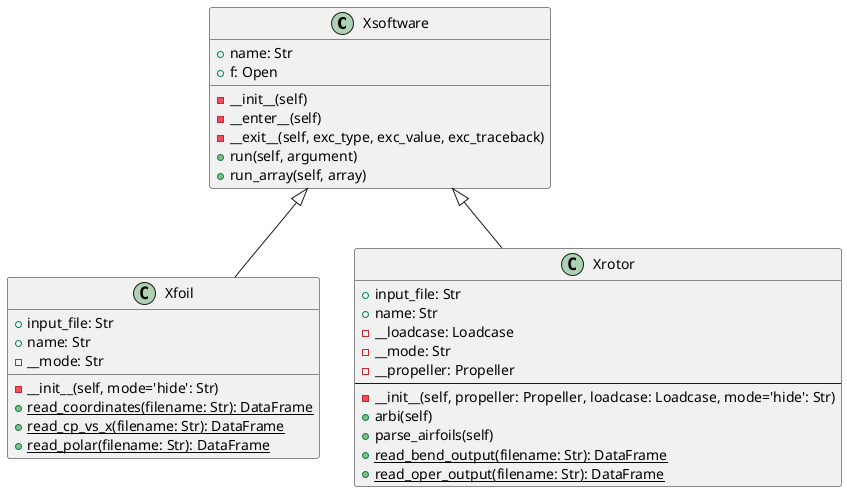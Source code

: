 @startuml
'skinparam monochrome true

Xsoftware <|-- Xfoil
Xsoftware <|-- Xrotor

class Xsoftware {
  +name: Str
  +f: Open
  -__init__(self)
  -__enter__(self)
  -__exit__(self, exc_type, exc_value, exc_traceback)
  +run(self, argument)
  +run_array(self, array)
}

class Xfoil {
  +input_file: Str
  +name: Str
  -__mode: Str
  -__init__(self, mode='hide': Str)
  +{static}read_coordinates(filename: Str): DataFrame
  +{static}read_cp_vs_x(filename: Str): DataFrame
  +{static}read_polar(filename: Str): DataFrame
}

class Xrotor {
  +input_file: Str
  +name: Str
  -__loadcase: Loadcase
  -__mode: Str
  -__propeller: Propeller
  --
  -__init__(self, propeller: Propeller, loadcase: Loadcase, mode='hide': Str)
  +arbi(self)
  +parse_airfoils(self)
  +{static}read_bend_output(filename: Str): DataFrame
  +{static}read_oper_output(filename: Str): DataFrame
}
  
@enduml